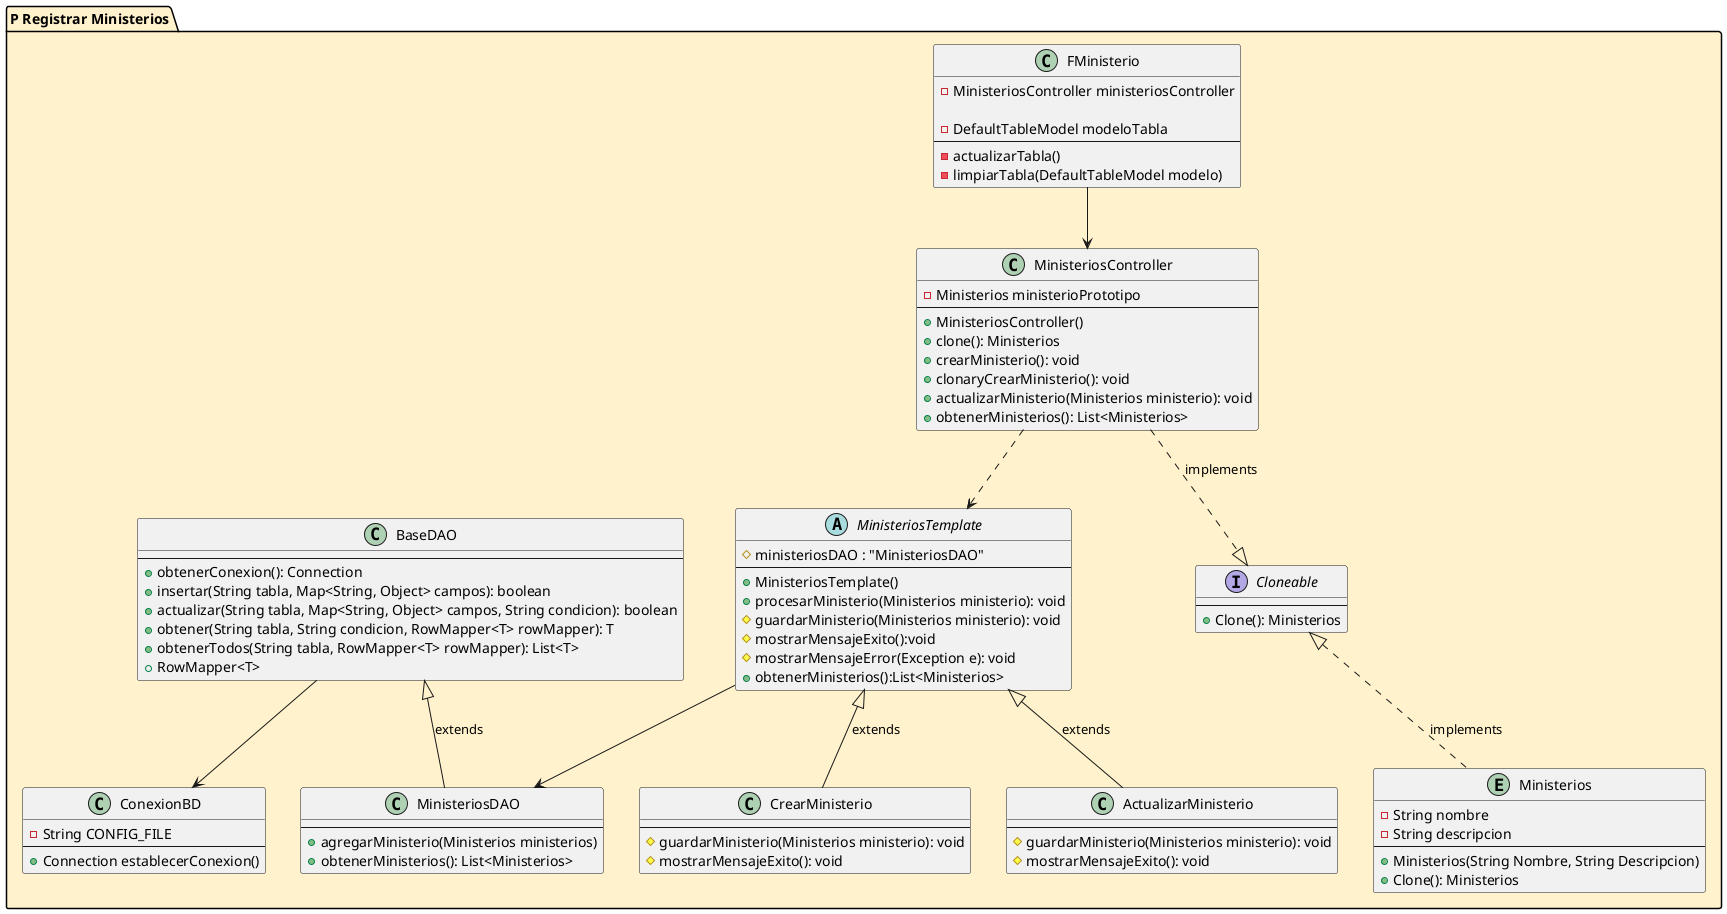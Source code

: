 @startuml
package "P Registrar Ministerios" #FFF2CC {
  class "FMinisterio" as fministerio {
  -MinisteriosController ministeriosController

  -DefaultTableModel modeloTabla
  --
  -actualizarTabla()
  -limpiarTabla(DefaultTableModel modelo)
  }
  class "MinisteriosController" as ctrministerio{
  -Ministerios ministerioPrototipo
  --
  +MinisteriosController()
  +clone(): Ministerios
  +crearMinisterio(): void
  +clonaryCrearMinisterio(): void
  +actualizarMinisterio(Ministerios ministerio): void
  +obtenerMinisterios(): List<Ministerios>
  }
  abstract class MinisteriosTemplate{
  # ministeriosDAO : "MinisteriosDAO"
  --
  +MinisteriosTemplate()
  +procesarMinisterio(Ministerios ministerio): void
  #guardarMinisterio(Ministerios ministerio): void
  #mostrarMensajeExito():void
  #mostrarMensajeError(Exception e): void
  +obtenerMinisterios():List<Ministerios>
  }

  class "CrearMinisterio" as crMinisterio{
    --
    #guardarMinisterio(Ministerios ministerio): void
    #mostrarMensajeExito(): void
  }
  class "ActualizarMinisterio" as actMinisterio{
  --
  #guardarMinisterio(Ministerios ministerio): void
  #mostrarMensajeExito(): void
  }

  class "MinisteriosDAO" as daoministerios{
  --
  +agregarMinisterio(Ministerios ministerios)
  +obtenerMinisterios(): List<Ministerios>
  }

  class "BaseDAO" as daobase {
  --
  +obtenerConexion(): Connection
  +insertar(String tabla, Map<String, Object> campos): boolean
  +actualizar(String tabla, Map<String, Object> campos, String condicion): boolean
  +obtener(String tabla, String condicion, RowMapper<T> rowMapper): T
  +obtenerTodos(String tabla, RowMapper<T> rowMapper): List<T>
  +RowMapper<T>
  }
 class "ConexionBD" as bdconexion{
   -String CONFIG_FILE
   --
   +Connection establecerConexion()
  }
  entity "Ministerios" as ministerios{
      -String nombre
      -String descripcion
      --
      +Ministerios(String Nombre, String Descripcion)
      +Clone(): Ministerios
  }
  interface "Cloneable" as Prototype{
  --
  +Clone(): Ministerios
  }

  fministerio --> ctrministerio
  daobase <|-- daoministerios : extends
  ctrministerio ..> MinisteriosTemplate
  daobase --> bdconexion
  Prototype<|.. ministerios : implements
  ctrministerio ..|> Prototype : implements
  MinisteriosTemplate --> daoministerios
  MinisteriosTemplate <|-- crMinisterio : extends
  MinisteriosTemplate <|-- actMinisterio : extends
}


@enduml